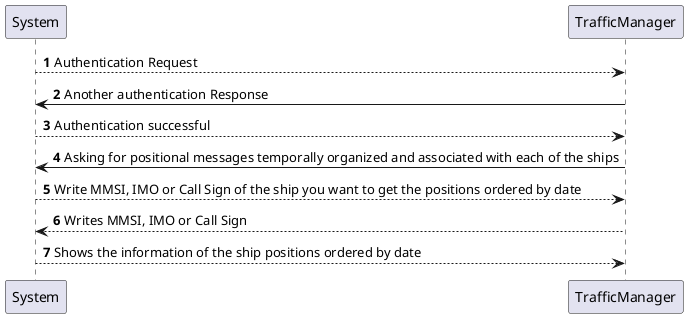 @startuml
autonumber
System --> TrafficManager: Authentication Request
TrafficManager -> System : Another authentication Response
System --> TrafficManager : Authentication successful
TrafficManager-> System : Asking for positional messages temporally organized and associated with each of the ships
System --> TrafficManager : Write MMSI, IMO or Call Sign of the ship you want to get the positions ordered by date
TrafficManager --> System : Writes MMSI, IMO or Call Sign
System --> TrafficManager : Shows the information of the ship positions ordered by date
@enduml